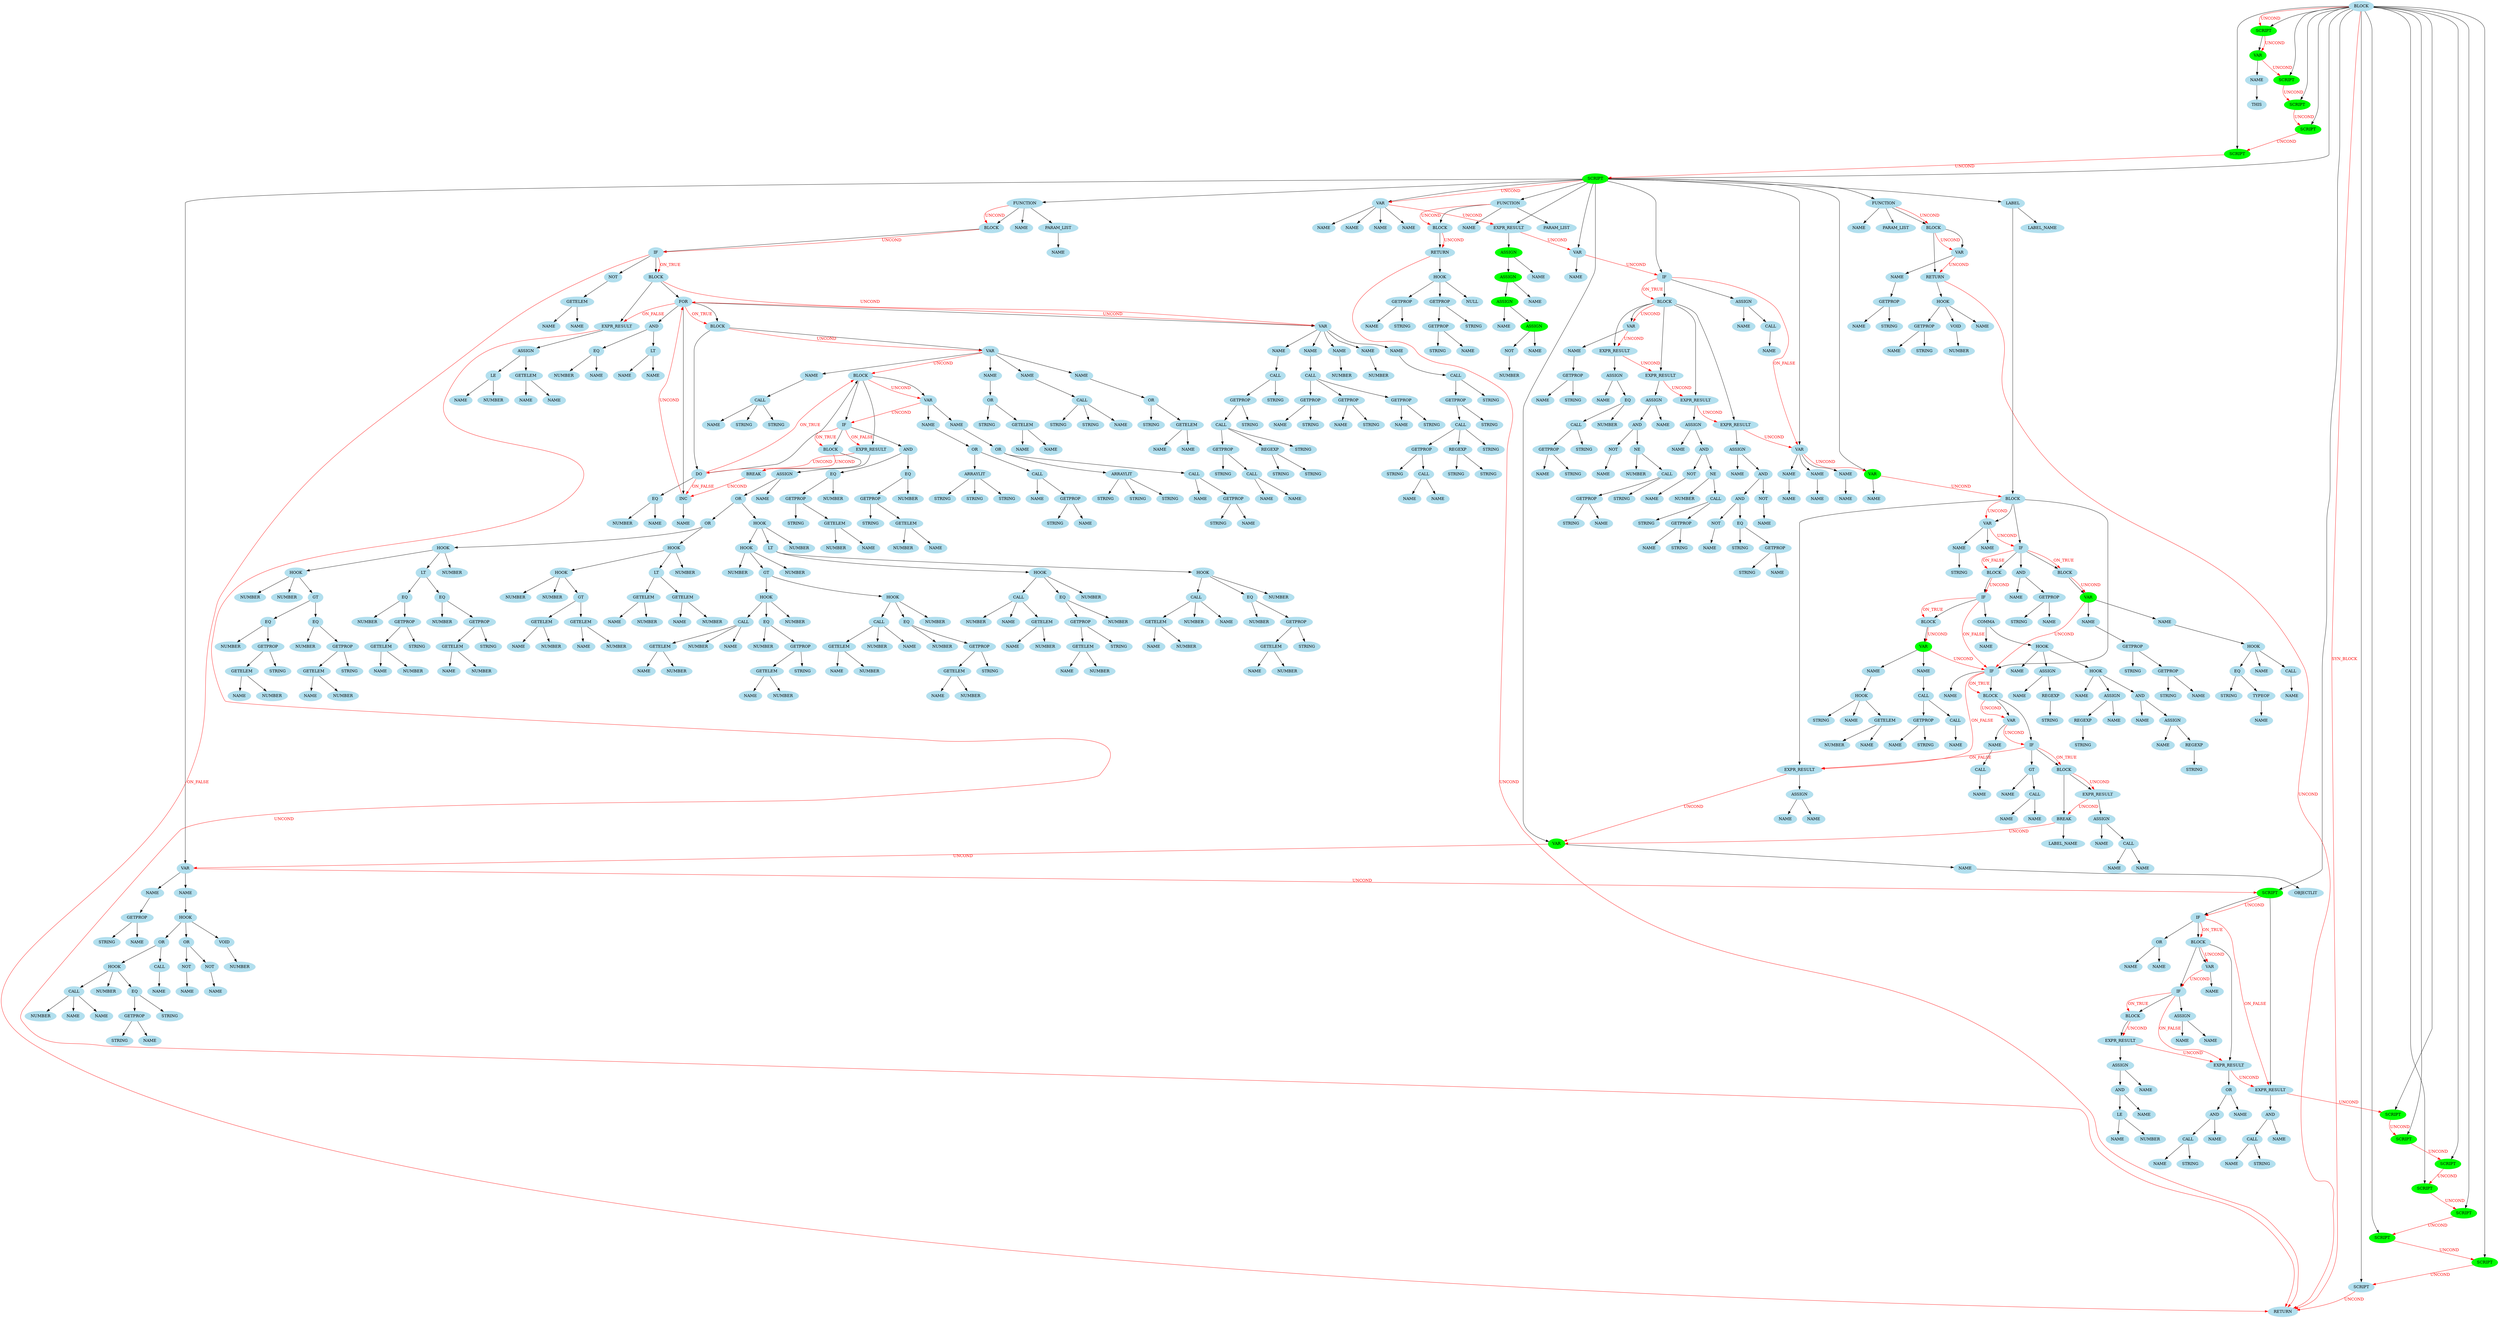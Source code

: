 digraph AST {
  node [color=lightblue2, style=filled];
  node0 [label="BLOCK"];
  node1 [label="SCRIPT" color="green"];
  node0 -> node1 [weight=1];
  node2 [label="VAR" color="green"];
  node1 -> node2 [weight=1];
  node3 [label="NAME"];
  node2 -> node3 [weight=1];
  node4 [label="THIS"];
  node3 -> node4 [weight=1];
  node5 [label="SCRIPT" color="green"];
  node2 -> node5 [label="UNCOND", fontcolor="red", weight=0.01, color="red"];
  node1 -> node2 [label="UNCOND", fontcolor="red", weight=0.01, color="red"];
  node0 -> node5 [weight=1];
  node6 [label="SCRIPT" color="green"];
  node5 -> node6 [label="UNCOND", fontcolor="red", weight=0.01, color="red"];
  node0 -> node6 [weight=1];
  node7 [label="SCRIPT" color="green"];
  node6 -> node7 [label="UNCOND", fontcolor="red", weight=0.01, color="red"];
  node0 -> node7 [weight=1];
  node8 [label="SCRIPT" color="green"];
  node7 -> node8 [label="UNCOND", fontcolor="red", weight=0.01, color="red"];
  node0 -> node8 [weight=1];
  node9 [label="SCRIPT" color="green"];
  node8 -> node9 [label="UNCOND", fontcolor="red", weight=0.01, color="red"];
  node0 -> node9 [weight=1];
  node10 [label="VAR"];
  node9 -> node10 [weight=1];
  node11 [label="NAME"];
  node10 -> node11 [weight=1];
  node12 [label="NAME"];
  node10 -> node12 [weight=1];
  node13 [label="NAME"];
  node10 -> node13 [weight=1];
  node14 [label="NAME"];
  node10 -> node14 [weight=1];
  node15 [label="EXPR_RESULT"];
  node10 -> node15 [label="UNCOND", fontcolor="red", weight=0.01, color="red"];
  node16 [label="FUNCTION"];
  node9 -> node16 [weight=1];
  node17 [label="NAME"];
  node16 -> node17 [weight=1];
  node18 [label="PARAM_LIST"];
  node16 -> node18 [weight=1];
  node19 [label="BLOCK"];
  node16 -> node19 [weight=1];
  node20 [label="RETURN"];
  node19 -> node20 [weight=1];
  node21 [label="HOOK"];
  node20 -> node21 [weight=1];
  node22 [label="GETPROP"];
  node21 -> node22 [weight=1];
  node23 [label="NAME"];
  node22 -> node23 [weight=1];
  node24 [label="STRING"];
  node22 -> node24 [weight=1];
  node25 [label="GETPROP"];
  node21 -> node25 [weight=1];
  node26 [label="GETPROP"];
  node25 -> node26 [weight=1];
  node27 [label="NAME"];
  node26 -> node27 [weight=1];
  node28 [label="STRING"];
  node26 -> node28 [weight=1];
  node29 [label="STRING"];
  node25 -> node29 [weight=1];
  node30 [label="NULL"];
  node21 -> node30 [weight=1];
  node20 -> RETURN [label="UNCOND", fontcolor="red", weight=0.01, color="red"];
  node19 -> node20 [label="UNCOND", fontcolor="red", weight=0.01, color="red"];
  node16 -> node19 [label="UNCOND", fontcolor="red", weight=0.01, color="red"];
  node9 -> node15 [weight=1];
  node31 [label="ASSIGN" color="green"];
  node15 -> node31 [weight=1];
  node32 [label="NAME"];
  node31 -> node32 [weight=1];
  node33 [label="ASSIGN" color="green"];
  node31 -> node33 [weight=1];
  node34 [label="NAME"];
  node33 -> node34 [weight=1];
  node35 [label="ASSIGN" color="green"];
  node33 -> node35 [weight=1];
  node36 [label="NAME"];
  node35 -> node36 [weight=1];
  node37 [label="ASSIGN" color="green"];
  node35 -> node37 [weight=1];
  node38 [label="NAME"];
  node37 -> node38 [weight=1];
  node39 [label="NOT"];
  node37 -> node39 [weight=1];
  node40 [label="NUMBER"];
  node39 -> node40 [weight=1];
  node41 [label="VAR"];
  node15 -> node41 [label="UNCOND", fontcolor="red", weight=0.01, color="red"];
  node9 -> node41 [weight=1];
  node42 [label="NAME"];
  node41 -> node42 [weight=1];
  node43 [label="IF"];
  node41 -> node43 [label="UNCOND", fontcolor="red", weight=0.01, color="red"];
  node9 -> node43 [weight=1];
  node44 [label="ASSIGN"];
  node43 -> node44 [weight=1];
  node45 [label="NAME"];
  node44 -> node45 [weight=1];
  node46 [label="CALL"];
  node44 -> node46 [weight=1];
  node47 [label="NAME"];
  node46 -> node47 [weight=1];
  node48 [label="BLOCK"];
  node43 -> node48 [weight=1];
  node49 [label="VAR"];
  node48 -> node49 [weight=1];
  node50 [label="NAME"];
  node49 -> node50 [weight=1];
  node51 [label="GETPROP"];
  node50 -> node51 [weight=1];
  node52 [label="NAME"];
  node51 -> node52 [weight=1];
  node53 [label="STRING"];
  node51 -> node53 [weight=1];
  node54 [label="EXPR_RESULT"];
  node49 -> node54 [label="UNCOND", fontcolor="red", weight=0.01, color="red"];
  node48 -> node54 [weight=1];
  node55 [label="ASSIGN"];
  node54 -> node55 [weight=1];
  node56 [label="NAME"];
  node55 -> node56 [weight=1];
  node57 [label="EQ"];
  node55 -> node57 [weight=1];
  node58 [label="NUMBER"];
  node57 -> node58 [weight=1];
  node59 [label="CALL"];
  node57 -> node59 [weight=1];
  node60 [label="GETPROP"];
  node59 -> node60 [weight=1];
  node61 [label="NAME"];
  node60 -> node61 [weight=1];
  node62 [label="STRING"];
  node60 -> node62 [weight=1];
  node63 [label="STRING"];
  node59 -> node63 [weight=1];
  node64 [label="EXPR_RESULT"];
  node54 -> node64 [label="UNCOND", fontcolor="red", weight=0.01, color="red"];
  node48 -> node64 [weight=1];
  node65 [label="ASSIGN"];
  node64 -> node65 [weight=1];
  node66 [label="NAME"];
  node65 -> node66 [weight=1];
  node67 [label="AND"];
  node65 -> node67 [weight=1];
  node68 [label="NOT"];
  node67 -> node68 [weight=1];
  node69 [label="NAME"];
  node68 -> node69 [weight=1];
  node70 [label="NE"];
  node67 -> node70 [weight=1];
  node71 [label="NUMBER"];
  node70 -> node71 [weight=1];
  node72 [label="CALL"];
  node70 -> node72 [weight=1];
  node73 [label="GETPROP"];
  node72 -> node73 [weight=1];
  node74 [label="NAME"];
  node73 -> node74 [weight=1];
  node75 [label="STRING"];
  node73 -> node75 [weight=1];
  node76 [label="STRING"];
  node72 -> node76 [weight=1];
  node77 [label="EXPR_RESULT"];
  node64 -> node77 [label="UNCOND", fontcolor="red", weight=0.01, color="red"];
  node48 -> node77 [weight=1];
  node78 [label="ASSIGN"];
  node77 -> node78 [weight=1];
  node79 [label="NAME"];
  node78 -> node79 [weight=1];
  node80 [label="AND"];
  node78 -> node80 [weight=1];
  node81 [label="NOT"];
  node80 -> node81 [weight=1];
  node82 [label="NAME"];
  node81 -> node82 [weight=1];
  node83 [label="NE"];
  node80 -> node83 [weight=1];
  node84 [label="NUMBER"];
  node83 -> node84 [weight=1];
  node85 [label="CALL"];
  node83 -> node85 [weight=1];
  node86 [label="GETPROP"];
  node85 -> node86 [weight=1];
  node87 [label="NAME"];
  node86 -> node87 [weight=1];
  node88 [label="STRING"];
  node86 -> node88 [weight=1];
  node89 [label="STRING"];
  node85 -> node89 [weight=1];
  node90 [label="EXPR_RESULT"];
  node77 -> node90 [label="UNCOND", fontcolor="red", weight=0.01, color="red"];
  node48 -> node90 [weight=1];
  node91 [label="ASSIGN"];
  node90 -> node91 [weight=1];
  node92 [label="NAME"];
  node91 -> node92 [weight=1];
  node93 [label="AND"];
  node91 -> node93 [weight=1];
  node94 [label="NOT"];
  node93 -> node94 [weight=1];
  node95 [label="NAME"];
  node94 -> node95 [weight=1];
  node96 [label="AND"];
  node93 -> node96 [weight=1];
  node97 [label="NOT"];
  node96 -> node97 [weight=1];
  node98 [label="NAME"];
  node97 -> node98 [weight=1];
  node99 [label="EQ"];
  node96 -> node99 [weight=1];
  node100 [label="STRING"];
  node99 -> node100 [weight=1];
  node101 [label="GETPROP"];
  node99 -> node101 [weight=1];
  node102 [label="NAME"];
  node101 -> node102 [weight=1];
  node103 [label="STRING"];
  node101 -> node103 [weight=1];
  node104 [label="VAR"];
  node90 -> node104 [label="UNCOND", fontcolor="red", weight=0.01, color="red"];
  node48 -> node49 [label="UNCOND", fontcolor="red", weight=0.01, color="red"];
  node43 -> node104 [label="ON_FALSE", fontcolor="red", weight=0.01, color="red"];
  node43 -> node48 [label="ON_TRUE", fontcolor="red", weight=0.01, color="red"];
  node9 -> node104 [weight=1];
  node105 [label="NAME"];
  node104 -> node105 [weight=1];
  node106 [label="NAME"];
  node105 -> node106 [weight=1];
  node107 [label="NAME"];
  node104 -> node107 [weight=1];
  node108 [label="NAME"];
  node107 -> node108 [weight=1];
  node109 [label="NAME"];
  node104 -> node109 [weight=1];
  node110 [label="NAME"];
  node109 -> node110 [weight=1];
  node111 [label="VAR" color="green"];
  node104 -> node111 [label="UNCOND", fontcolor="red", weight=0.01, color="red"];
  node112 [label="FUNCTION"];
  node9 -> node112 [weight=1];
  node113 [label="NAME"];
  node112 -> node113 [weight=1];
  node114 [label="PARAM_LIST"];
  node112 -> node114 [weight=1];
  node115 [label="BLOCK"];
  node112 -> node115 [weight=1];
  node116 [label="VAR"];
  node115 -> node116 [weight=1];
  node117 [label="NAME"];
  node116 -> node117 [weight=1];
  node118 [label="GETPROP"];
  node117 -> node118 [weight=1];
  node119 [label="NAME"];
  node118 -> node119 [weight=1];
  node120 [label="STRING"];
  node118 -> node120 [weight=1];
  node121 [label="RETURN"];
  node116 -> node121 [label="UNCOND", fontcolor="red", weight=0.01, color="red"];
  node115 -> node121 [weight=1];
  node122 [label="HOOK"];
  node121 -> node122 [weight=1];
  node123 [label="NAME"];
  node122 -> node123 [weight=1];
  node124 [label="GETPROP"];
  node122 -> node124 [weight=1];
  node125 [label="NAME"];
  node124 -> node125 [weight=1];
  node126 [label="STRING"];
  node124 -> node126 [weight=1];
  node127 [label="VOID"];
  node122 -> node127 [weight=1];
  node128 [label="NUMBER"];
  node127 -> node128 [weight=1];
  node121 -> RETURN [label="UNCOND", fontcolor="red", weight=0.01, color="red"];
  node115 -> node116 [label="UNCOND", fontcolor="red", weight=0.01, color="red"];
  node112 -> node115 [label="UNCOND", fontcolor="red", weight=0.01, color="red"];
  node9 -> node111 [weight=1];
  node129 [label="NAME"];
  node111 -> node129 [weight=1];
  node130 [label="BLOCK"];
  node111 -> node130 [label="UNCOND", fontcolor="red", weight=0.01, color="red"];
  node131 [label="LABEL"];
  node9 -> node131 [weight=1];
  node132 [label="LABEL_NAME"];
  node131 -> node132 [weight=1];
  node131 -> node130 [weight=1];
  node133 [label="VAR"];
  node130 -> node133 [weight=1];
  node134 [label="NAME"];
  node133 -> node134 [weight=1];
  node135 [label="STRING"];
  node134 -> node135 [weight=1];
  node136 [label="NAME"];
  node133 -> node136 [weight=1];
  node137 [label="IF"];
  node133 -> node137 [label="UNCOND", fontcolor="red", weight=0.01, color="red"];
  node130 -> node137 [weight=1];
  node138 [label="AND"];
  node137 -> node138 [weight=1];
  node139 [label="NAME"];
  node138 -> node139 [weight=1];
  node140 [label="GETPROP"];
  node138 -> node140 [weight=1];
  node141 [label="NAME"];
  node140 -> node141 [weight=1];
  node142 [label="STRING"];
  node140 -> node142 [weight=1];
  node143 [label="BLOCK"];
  node137 -> node143 [weight=1];
  node144 [label="VAR" color="green"];
  node143 -> node144 [weight=1];
  node145 [label="NAME"];
  node144 -> node145 [weight=1];
  node146 [label="GETPROP"];
  node145 -> node146 [weight=1];
  node147 [label="GETPROP"];
  node146 -> node147 [weight=1];
  node148 [label="NAME"];
  node147 -> node148 [weight=1];
  node149 [label="STRING"];
  node147 -> node149 [weight=1];
  node150 [label="STRING"];
  node146 -> node150 [weight=1];
  node151 [label="NAME"];
  node144 -> node151 [weight=1];
  node152 [label="HOOK"];
  node151 -> node152 [weight=1];
  node153 [label="EQ"];
  node152 -> node153 [weight=1];
  node154 [label="STRING"];
  node153 -> node154 [weight=1];
  node155 [label="TYPEOF"];
  node153 -> node155 [weight=1];
  node156 [label="NAME"];
  node155 -> node156 [weight=1];
  node157 [label="CALL"];
  node152 -> node157 [weight=1];
  node158 [label="NAME"];
  node157 -> node158 [weight=1];
  node159 [label="NAME"];
  node152 -> node159 [weight=1];
  node160 [label="IF"];
  node144 -> node160 [label="UNCOND", fontcolor="red", weight=0.01, color="red"];
  node143 -> node144 [label="UNCOND", fontcolor="red", weight=0.01, color="red"];
  node161 [label="BLOCK"];
  node137 -> node161 [weight=1];
  node162 [label="IF"];
  node161 -> node162 [weight=1];
  node163 [label="COMMA"];
  node162 -> node163 [weight=1];
  node164 [label="HOOK"];
  node163 -> node164 [weight=1];
  node165 [label="NAME"];
  node164 -> node165 [weight=1];
  node166 [label="ASSIGN"];
  node164 -> node166 [weight=1];
  node167 [label="NAME"];
  node166 -> node167 [weight=1];
  node168 [label="REGEXP"];
  node166 -> node168 [weight=1];
  node169 [label="STRING"];
  node168 -> node169 [weight=1];
  node170 [label="HOOK"];
  node164 -> node170 [weight=1];
  node171 [label="NAME"];
  node170 -> node171 [weight=1];
  node172 [label="ASSIGN"];
  node170 -> node172 [weight=1];
  node173 [label="NAME"];
  node172 -> node173 [weight=1];
  node174 [label="REGEXP"];
  node172 -> node174 [weight=1];
  node175 [label="STRING"];
  node174 -> node175 [weight=1];
  node176 [label="AND"];
  node170 -> node176 [weight=1];
  node177 [label="NAME"];
  node176 -> node177 [weight=1];
  node178 [label="ASSIGN"];
  node176 -> node178 [weight=1];
  node179 [label="NAME"];
  node178 -> node179 [weight=1];
  node180 [label="REGEXP"];
  node178 -> node180 [weight=1];
  node181 [label="STRING"];
  node180 -> node181 [weight=1];
  node182 [label="NAME"];
  node163 -> node182 [weight=1];
  node183 [label="BLOCK"];
  node162 -> node183 [weight=1];
  node184 [label="VAR" color="green"];
  node183 -> node184 [weight=1];
  node185 [label="NAME"];
  node184 -> node185 [weight=1];
  node186 [label="CALL"];
  node185 -> node186 [weight=1];
  node187 [label="GETPROP"];
  node186 -> node187 [weight=1];
  node188 [label="NAME"];
  node187 -> node188 [weight=1];
  node189 [label="STRING"];
  node187 -> node189 [weight=1];
  node190 [label="CALL"];
  node186 -> node190 [weight=1];
  node191 [label="NAME"];
  node190 -> node191 [weight=1];
  node192 [label="NAME"];
  node184 -> node192 [weight=1];
  node193 [label="HOOK"];
  node192 -> node193 [weight=1];
  node194 [label="NAME"];
  node193 -> node194 [weight=1];
  node195 [label="GETELEM"];
  node193 -> node195 [weight=1];
  node196 [label="NAME"];
  node195 -> node196 [weight=1];
  node197 [label="NUMBER"];
  node195 -> node197 [weight=1];
  node198 [label="STRING"];
  node193 -> node198 [weight=1];
  node184 -> node160 [label="UNCOND", fontcolor="red", weight=0.01, color="red"];
  node183 -> node184 [label="UNCOND", fontcolor="red", weight=0.01, color="red"];
  node162 -> node160 [label="ON_FALSE", fontcolor="red", weight=0.01, color="red"];
  node162 -> node183 [label="ON_TRUE", fontcolor="red", weight=0.01, color="red"];
  node161 -> node162 [label="UNCOND", fontcolor="red", weight=0.01, color="red"];
  node137 -> node143 [label="ON_TRUE", fontcolor="red", weight=0.01, color="red"];
  node137 -> node161 [label="ON_FALSE", fontcolor="red", weight=0.01, color="red"];
  node130 -> node160 [weight=1];
  node199 [label="NAME"];
  node160 -> node199 [weight=1];
  node200 [label="BLOCK"];
  node160 -> node200 [weight=1];
  node201 [label="VAR"];
  node200 -> node201 [weight=1];
  node202 [label="NAME"];
  node201 -> node202 [weight=1];
  node203 [label="CALL"];
  node202 -> node203 [weight=1];
  node204 [label="NAME"];
  node203 -> node204 [weight=1];
  node205 [label="IF"];
  node201 -> node205 [label="UNCOND", fontcolor="red", weight=0.01, color="red"];
  node200 -> node205 [weight=1];
  node206 [label="GT"];
  node205 -> node206 [weight=1];
  node207 [label="NAME"];
  node206 -> node207 [weight=1];
  node208 [label="CALL"];
  node206 -> node208 [weight=1];
  node209 [label="NAME"];
  node208 -> node209 [weight=1];
  node210 [label="NAME"];
  node208 -> node210 [weight=1];
  node211 [label="BLOCK"];
  node205 -> node211 [weight=1];
  node212 [label="EXPR_RESULT"];
  node211 -> node212 [weight=1];
  node213 [label="ASSIGN"];
  node212 -> node213 [weight=1];
  node214 [label="NAME"];
  node213 -> node214 [weight=1];
  node215 [label="CALL"];
  node213 -> node215 [weight=1];
  node216 [label="NAME"];
  node215 -> node216 [weight=1];
  node217 [label="NAME"];
  node215 -> node217 [weight=1];
  node218 [label="BREAK"];
  node212 -> node218 [label="UNCOND", fontcolor="red", weight=0.01, color="red"];
  node211 -> node218 [weight=1];
  node219 [label="LABEL_NAME"];
  node218 -> node219 [weight=1];
  node220 [label="VAR" color="green"];
  node218 -> node220 [label="UNCOND", fontcolor="red", weight=0.01, color="red"];
  node211 -> node212 [label="UNCOND", fontcolor="red", weight=0.01, color="red"];
  node221 [label="EXPR_RESULT"];
  node205 -> node211 [label="ON_TRUE", fontcolor="red", weight=0.01, color="red"];
  node205 -> node221 [label="ON_FALSE", fontcolor="red", weight=0.01, color="red"];
  node200 -> node201 [label="UNCOND", fontcolor="red", weight=0.01, color="red"];
  node160 -> node200 [label="ON_TRUE", fontcolor="red", weight=0.01, color="red"];
  node160 -> node221 [label="ON_FALSE", fontcolor="red", weight=0.01, color="red"];
  node130 -> node221 [weight=1];
  node222 [label="ASSIGN"];
  node221 -> node222 [weight=1];
  node223 [label="NAME"];
  node222 -> node223 [weight=1];
  node224 [label="NAME"];
  node222 -> node224 [weight=1];
  node221 -> node220 [label="UNCOND", fontcolor="red", weight=0.01, color="red"];
  node130 -> node133 [label="UNCOND", fontcolor="red", weight=0.01, color="red"];
  node9 -> node220 [weight=1];
  node225 [label="NAME"];
  node220 -> node225 [weight=1];
  node226 [label="OBJECTLIT"];
  node225 -> node226 [weight=1];
  node227 [label="VAR"];
  node220 -> node227 [label="UNCOND", fontcolor="red", weight=0.01, color="red"];
  node228 [label="FUNCTION"];
  node9 -> node228 [weight=1];
  node229 [label="NAME"];
  node228 -> node229 [weight=1];
  node230 [label="PARAM_LIST"];
  node228 -> node230 [weight=1];
  node231 [label="NAME"];
  node230 -> node231 [weight=1];
  node232 [label="BLOCK"];
  node228 -> node232 [weight=1];
  node233 [label="IF"];
  node232 -> node233 [weight=1];
  node234 [label="NOT"];
  node233 -> node234 [weight=1];
  node235 [label="GETELEM"];
  node234 -> node235 [weight=1];
  node236 [label="NAME"];
  node235 -> node236 [weight=1];
  node237 [label="NAME"];
  node235 -> node237 [weight=1];
  node238 [label="BLOCK"];
  node233 -> node238 [weight=1];
  node239 [label="FOR"];
  node238 -> node239 [weight=1];
  node240 [label="VAR"];
  node239 -> node240 [weight=1];
  node241 [label="NAME"];
  node240 -> node241 [weight=1];
  node242 [label="NUMBER"];
  node241 -> node242 [weight=1];
  node243 [label="NAME"];
  node240 -> node243 [weight=1];
  node244 [label="CALL"];
  node243 -> node244 [weight=1];
  node245 [label="GETPROP"];
  node244 -> node245 [weight=1];
  node246 [label="CALL"];
  node245 -> node246 [weight=1];
  node247 [label="GETPROP"];
  node246 -> node247 [weight=1];
  node248 [label="CALL"];
  node247 -> node248 [weight=1];
  node249 [label="NAME"];
  node248 -> node249 [weight=1];
  node250 [label="NAME"];
  node248 -> node250 [weight=1];
  node251 [label="STRING"];
  node247 -> node251 [weight=1];
  node252 [label="REGEXP"];
  node246 -> node252 [weight=1];
  node253 [label="STRING"];
  node252 -> node253 [weight=1];
  node254 [label="STRING"];
  node252 -> node254 [weight=1];
  node255 [label="STRING"];
  node246 -> node255 [weight=1];
  node256 [label="STRING"];
  node245 -> node256 [weight=1];
  node257 [label="STRING"];
  node244 -> node257 [weight=1];
  node258 [label="NAME"];
  node240 -> node258 [weight=1];
  node259 [label="CALL"];
  node258 -> node259 [weight=1];
  node260 [label="GETPROP"];
  node259 -> node260 [weight=1];
  node261 [label="CALL"];
  node260 -> node261 [weight=1];
  node262 [label="GETPROP"];
  node261 -> node262 [weight=1];
  node263 [label="CALL"];
  node262 -> node263 [weight=1];
  node264 [label="NAME"];
  node263 -> node264 [weight=1];
  node265 [label="NAME"];
  node263 -> node265 [weight=1];
  node266 [label="STRING"];
  node262 -> node266 [weight=1];
  node267 [label="REGEXP"];
  node261 -> node267 [weight=1];
  node268 [label="STRING"];
  node267 -> node268 [weight=1];
  node269 [label="STRING"];
  node267 -> node269 [weight=1];
  node270 [label="STRING"];
  node261 -> node270 [weight=1];
  node271 [label="STRING"];
  node260 -> node271 [weight=1];
  node272 [label="STRING"];
  node259 -> node272 [weight=1];
  node273 [label="NAME"];
  node240 -> node273 [weight=1];
  node274 [label="CALL"];
  node273 -> node274 [weight=1];
  node275 [label="GETPROP"];
  node274 -> node275 [weight=1];
  node276 [label="NAME"];
  node275 -> node276 [weight=1];
  node277 [label="STRING"];
  node275 -> node277 [weight=1];
  node278 [label="GETPROP"];
  node274 -> node278 [weight=1];
  node279 [label="NAME"];
  node278 -> node279 [weight=1];
  node280 [label="STRING"];
  node278 -> node280 [weight=1];
  node281 [label="GETPROP"];
  node274 -> node281 [weight=1];
  node282 [label="NAME"];
  node281 -> node282 [weight=1];
  node283 [label="STRING"];
  node281 -> node283 [weight=1];
  node284 [label="NAME"];
  node240 -> node284 [weight=1];
  node285 [label="NUMBER"];
  node284 -> node285 [weight=1];
  node240 -> node239 [label="UNCOND", fontcolor="red", weight=0.01, color="red"];
  node286 [label="AND"];
  node239 -> node286 [weight=1];
  node287 [label="EQ"];
  node286 -> node287 [weight=1];
  node288 [label="NUMBER"];
  node287 -> node288 [weight=1];
  node289 [label="NAME"];
  node287 -> node289 [weight=1];
  node290 [label="LT"];
  node286 -> node290 [weight=1];
  node291 [label="NAME"];
  node290 -> node291 [weight=1];
  node292 [label="NAME"];
  node290 -> node292 [weight=1];
  node293 [label="INC"];
  node239 -> node293 [weight=1];
  node294 [label="NAME"];
  node293 -> node294 [weight=1];
  node293 -> node239 [label="UNCOND", fontcolor="red", weight=0.01, color="red"];
  node295 [label="BLOCK"];
  node239 -> node295 [weight=1];
  node296 [label="VAR"];
  node295 -> node296 [weight=1];
  node297 [label="NAME"];
  node296 -> node297 [weight=1];
  node298 [label="OR"];
  node297 -> node298 [weight=1];
  node299 [label="GETELEM"];
  node298 -> node299 [weight=1];
  node300 [label="NAME"];
  node299 -> node300 [weight=1];
  node301 [label="NAME"];
  node299 -> node301 [weight=1];
  node302 [label="STRING"];
  node298 -> node302 [weight=1];
  node303 [label="NAME"];
  node296 -> node303 [weight=1];
  node304 [label="OR"];
  node303 -> node304 [weight=1];
  node305 [label="GETELEM"];
  node304 -> node305 [weight=1];
  node306 [label="NAME"];
  node305 -> node306 [weight=1];
  node307 [label="NAME"];
  node305 -> node307 [weight=1];
  node308 [label="STRING"];
  node304 -> node308 [weight=1];
  node309 [label="NAME"];
  node296 -> node309 [weight=1];
  node310 [label="CALL"];
  node309 -> node310 [weight=1];
  node311 [label="NAME"];
  node310 -> node311 [weight=1];
  node312 [label="STRING"];
  node310 -> node312 [weight=1];
  node313 [label="STRING"];
  node310 -> node313 [weight=1];
  node314 [label="NAME"];
  node296 -> node314 [weight=1];
  node315 [label="CALL"];
  node314 -> node315 [weight=1];
  node316 [label="NAME"];
  node315 -> node316 [weight=1];
  node317 [label="STRING"];
  node315 -> node317 [weight=1];
  node318 [label="STRING"];
  node315 -> node318 [weight=1];
  node319 [label="BLOCK"];
  node296 -> node319 [label="UNCOND", fontcolor="red", weight=0.01, color="red"];
  node320 [label="DO"];
  node295 -> node320 [weight=1];
  node320 -> node319 [weight=1];
  node321 [label="VAR"];
  node319 -> node321 [weight=1];
  node322 [label="NAME"];
  node321 -> node322 [weight=1];
  node323 [label="OR"];
  node322 -> node323 [weight=1];
  node324 [label="CALL"];
  node323 -> node324 [weight=1];
  node325 [label="GETPROP"];
  node324 -> node325 [weight=1];
  node326 [label="NAME"];
  node325 -> node326 [weight=1];
  node327 [label="STRING"];
  node325 -> node327 [weight=1];
  node328 [label="NAME"];
  node324 -> node328 [weight=1];
  node329 [label="ARRAYLIT"];
  node323 -> node329 [weight=1];
  node330 [label="STRING"];
  node329 -> node330 [weight=1];
  node331 [label="STRING"];
  node329 -> node331 [weight=1];
  node332 [label="STRING"];
  node329 -> node332 [weight=1];
  node333 [label="NAME"];
  node321 -> node333 [weight=1];
  node334 [label="OR"];
  node333 -> node334 [weight=1];
  node335 [label="CALL"];
  node334 -> node335 [weight=1];
  node336 [label="GETPROP"];
  node335 -> node336 [weight=1];
  node337 [label="NAME"];
  node336 -> node337 [weight=1];
  node338 [label="STRING"];
  node336 -> node338 [weight=1];
  node339 [label="NAME"];
  node335 -> node339 [weight=1];
  node340 [label="ARRAYLIT"];
  node334 -> node340 [weight=1];
  node341 [label="STRING"];
  node340 -> node341 [weight=1];
  node342 [label="STRING"];
  node340 -> node342 [weight=1];
  node343 [label="STRING"];
  node340 -> node343 [weight=1];
  node344 [label="IF"];
  node321 -> node344 [label="UNCOND", fontcolor="red", weight=0.01, color="red"];
  node319 -> node344 [weight=1];
  node345 [label="AND"];
  node344 -> node345 [weight=1];
  node346 [label="EQ"];
  node345 -> node346 [weight=1];
  node347 [label="NUMBER"];
  node346 -> node347 [weight=1];
  node348 [label="GETPROP"];
  node346 -> node348 [weight=1];
  node349 [label="GETELEM"];
  node348 -> node349 [weight=1];
  node350 [label="NAME"];
  node349 -> node350 [weight=1];
  node351 [label="NUMBER"];
  node349 -> node351 [weight=1];
  node352 [label="STRING"];
  node348 -> node352 [weight=1];
  node353 [label="EQ"];
  node345 -> node353 [weight=1];
  node354 [label="NUMBER"];
  node353 -> node354 [weight=1];
  node355 [label="GETPROP"];
  node353 -> node355 [weight=1];
  node356 [label="GETELEM"];
  node355 -> node356 [weight=1];
  node357 [label="NAME"];
  node356 -> node357 [weight=1];
  node358 [label="NUMBER"];
  node356 -> node358 [weight=1];
  node359 [label="STRING"];
  node355 -> node359 [weight=1];
  node360 [label="BLOCK"];
  node344 -> node360 [weight=1];
  node361 [label="BREAK"];
  node360 -> node361 [weight=1];
  node361 -> node293 [label="UNCOND", fontcolor="red", weight=0.01, color="red"];
  node360 -> node361 [label="UNCOND", fontcolor="red", weight=0.01, color="red"];
  node362 [label="EXPR_RESULT"];
  node344 -> node360 [label="ON_TRUE", fontcolor="red", weight=0.01, color="red"];
  node344 -> node362 [label="ON_FALSE", fontcolor="red", weight=0.01, color="red"];
  node319 -> node362 [weight=1];
  node363 [label="ASSIGN"];
  node362 -> node363 [weight=1];
  node364 [label="NAME"];
  node363 -> node364 [weight=1];
  node365 [label="OR"];
  node363 -> node365 [weight=1];
  node366 [label="HOOK"];
  node365 -> node366 [weight=1];
  node367 [label="LT"];
  node366 -> node367 [weight=1];
  node368 [label="HOOK"];
  node367 -> node368 [weight=1];
  node369 [label="EQ"];
  node368 -> node369 [weight=1];
  node370 [label="NUMBER"];
  node369 -> node370 [weight=1];
  node371 [label="GETPROP"];
  node369 -> node371 [weight=1];
  node372 [label="GETELEM"];
  node371 -> node372 [weight=1];
  node373 [label="NAME"];
  node372 -> node373 [weight=1];
  node374 [label="NUMBER"];
  node372 -> node374 [weight=1];
  node375 [label="STRING"];
  node371 -> node375 [weight=1];
  node376 [label="NUMBER"];
  node368 -> node376 [weight=1];
  node377 [label="CALL"];
  node368 -> node377 [weight=1];
  node378 [label="NAME"];
  node377 -> node378 [weight=1];
  node379 [label="GETELEM"];
  node377 -> node379 [weight=1];
  node380 [label="NAME"];
  node379 -> node380 [weight=1];
  node381 [label="NUMBER"];
  node379 -> node381 [weight=1];
  node382 [label="NUMBER"];
  node377 -> node382 [weight=1];
  node383 [label="HOOK"];
  node367 -> node383 [weight=1];
  node384 [label="EQ"];
  node383 -> node384 [weight=1];
  node385 [label="NUMBER"];
  node384 -> node385 [weight=1];
  node386 [label="GETPROP"];
  node384 -> node386 [weight=1];
  node387 [label="GETELEM"];
  node386 -> node387 [weight=1];
  node388 [label="NAME"];
  node387 -> node388 [weight=1];
  node389 [label="NUMBER"];
  node387 -> node389 [weight=1];
  node390 [label="STRING"];
  node386 -> node390 [weight=1];
  node391 [label="NUMBER"];
  node383 -> node391 [weight=1];
  node392 [label="CALL"];
  node383 -> node392 [weight=1];
  node393 [label="NAME"];
  node392 -> node393 [weight=1];
  node394 [label="GETELEM"];
  node392 -> node394 [weight=1];
  node395 [label="NAME"];
  node394 -> node395 [weight=1];
  node396 [label="NUMBER"];
  node394 -> node396 [weight=1];
  node397 [label="NUMBER"];
  node392 -> node397 [weight=1];
  node398 [label="NUMBER"];
  node366 -> node398 [weight=1];
  node399 [label="HOOK"];
  node366 -> node399 [weight=1];
  node400 [label="GT"];
  node399 -> node400 [weight=1];
  node401 [label="HOOK"];
  node400 -> node401 [weight=1];
  node402 [label="EQ"];
  node401 -> node402 [weight=1];
  node403 [label="NUMBER"];
  node402 -> node403 [weight=1];
  node404 [label="GETPROP"];
  node402 -> node404 [weight=1];
  node405 [label="GETELEM"];
  node404 -> node405 [weight=1];
  node406 [label="NAME"];
  node405 -> node406 [weight=1];
  node407 [label="NUMBER"];
  node405 -> node407 [weight=1];
  node408 [label="STRING"];
  node404 -> node408 [weight=1];
  node409 [label="NUMBER"];
  node401 -> node409 [weight=1];
  node410 [label="CALL"];
  node401 -> node410 [weight=1];
  node411 [label="NAME"];
  node410 -> node411 [weight=1];
  node412 [label="GETELEM"];
  node410 -> node412 [weight=1];
  node413 [label="NAME"];
  node412 -> node413 [weight=1];
  node414 [label="NUMBER"];
  node412 -> node414 [weight=1];
  node415 [label="NUMBER"];
  node410 -> node415 [weight=1];
  node416 [label="HOOK"];
  node400 -> node416 [weight=1];
  node417 [label="EQ"];
  node416 -> node417 [weight=1];
  node418 [label="NUMBER"];
  node417 -> node418 [weight=1];
  node419 [label="GETPROP"];
  node417 -> node419 [weight=1];
  node420 [label="GETELEM"];
  node419 -> node420 [weight=1];
  node421 [label="NAME"];
  node420 -> node421 [weight=1];
  node422 [label="NUMBER"];
  node420 -> node422 [weight=1];
  node423 [label="STRING"];
  node419 -> node423 [weight=1];
  node424 [label="NUMBER"];
  node416 -> node424 [weight=1];
  node425 [label="CALL"];
  node416 -> node425 [weight=1];
  node426 [label="NAME"];
  node425 -> node426 [weight=1];
  node427 [label="GETELEM"];
  node425 -> node427 [weight=1];
  node428 [label="NAME"];
  node427 -> node428 [weight=1];
  node429 [label="NUMBER"];
  node427 -> node429 [weight=1];
  node430 [label="NUMBER"];
  node425 -> node430 [weight=1];
  node431 [label="NUMBER"];
  node399 -> node431 [weight=1];
  node432 [label="NUMBER"];
  node399 -> node432 [weight=1];
  node433 [label="OR"];
  node365 -> node433 [weight=1];
  node434 [label="HOOK"];
  node433 -> node434 [weight=1];
  node435 [label="LT"];
  node434 -> node435 [weight=1];
  node436 [label="EQ"];
  node435 -> node436 [weight=1];
  node437 [label="NUMBER"];
  node436 -> node437 [weight=1];
  node438 [label="GETPROP"];
  node436 -> node438 [weight=1];
  node439 [label="GETELEM"];
  node438 -> node439 [weight=1];
  node440 [label="NAME"];
  node439 -> node440 [weight=1];
  node441 [label="NUMBER"];
  node439 -> node441 [weight=1];
  node442 [label="STRING"];
  node438 -> node442 [weight=1];
  node443 [label="EQ"];
  node435 -> node443 [weight=1];
  node444 [label="NUMBER"];
  node443 -> node444 [weight=1];
  node445 [label="GETPROP"];
  node443 -> node445 [weight=1];
  node446 [label="GETELEM"];
  node445 -> node446 [weight=1];
  node447 [label="NAME"];
  node446 -> node447 [weight=1];
  node448 [label="NUMBER"];
  node446 -> node448 [weight=1];
  node449 [label="STRING"];
  node445 -> node449 [weight=1];
  node450 [label="NUMBER"];
  node434 -> node450 [weight=1];
  node451 [label="HOOK"];
  node434 -> node451 [weight=1];
  node452 [label="GT"];
  node451 -> node452 [weight=1];
  node453 [label="EQ"];
  node452 -> node453 [weight=1];
  node454 [label="NUMBER"];
  node453 -> node454 [weight=1];
  node455 [label="GETPROP"];
  node453 -> node455 [weight=1];
  node456 [label="GETELEM"];
  node455 -> node456 [weight=1];
  node457 [label="NAME"];
  node456 -> node457 [weight=1];
  node458 [label="NUMBER"];
  node456 -> node458 [weight=1];
  node459 [label="STRING"];
  node455 -> node459 [weight=1];
  node460 [label="EQ"];
  node452 -> node460 [weight=1];
  node461 [label="NUMBER"];
  node460 -> node461 [weight=1];
  node462 [label="GETPROP"];
  node460 -> node462 [weight=1];
  node463 [label="GETELEM"];
  node462 -> node463 [weight=1];
  node464 [label="NAME"];
  node463 -> node464 [weight=1];
  node465 [label="NUMBER"];
  node463 -> node465 [weight=1];
  node466 [label="STRING"];
  node462 -> node466 [weight=1];
  node467 [label="NUMBER"];
  node451 -> node467 [weight=1];
  node468 [label="NUMBER"];
  node451 -> node468 [weight=1];
  node469 [label="HOOK"];
  node433 -> node469 [weight=1];
  node470 [label="LT"];
  node469 -> node470 [weight=1];
  node471 [label="GETELEM"];
  node470 -> node471 [weight=1];
  node472 [label="NAME"];
  node471 -> node472 [weight=1];
  node473 [label="NUMBER"];
  node471 -> node473 [weight=1];
  node474 [label="GETELEM"];
  node470 -> node474 [weight=1];
  node475 [label="NAME"];
  node474 -> node475 [weight=1];
  node476 [label="NUMBER"];
  node474 -> node476 [weight=1];
  node477 [label="NUMBER"];
  node469 -> node477 [weight=1];
  node478 [label="HOOK"];
  node469 -> node478 [weight=1];
  node479 [label="GT"];
  node478 -> node479 [weight=1];
  node480 [label="GETELEM"];
  node479 -> node480 [weight=1];
  node481 [label="NAME"];
  node480 -> node481 [weight=1];
  node482 [label="NUMBER"];
  node480 -> node482 [weight=1];
  node483 [label="GETELEM"];
  node479 -> node483 [weight=1];
  node484 [label="NAME"];
  node483 -> node484 [weight=1];
  node485 [label="NUMBER"];
  node483 -> node485 [weight=1];
  node486 [label="NUMBER"];
  node478 -> node486 [weight=1];
  node487 [label="NUMBER"];
  node478 -> node487 [weight=1];
  node362 -> node320 [label="UNCOND", fontcolor="red", weight=0.01, color="red"];
  node319 -> node321 [label="UNCOND", fontcolor="red", weight=0.01, color="red"];
  node488 [label="EQ"];
  node320 -> node488 [weight=1];
  node489 [label="NUMBER"];
  node488 -> node489 [weight=1];
  node490 [label="NAME"];
  node488 -> node490 [weight=1];
  node320 -> node293 [label="ON_FALSE", fontcolor="red", weight=0.01, color="red"];
  node320 -> node319 [label="ON_TRUE", fontcolor="red", weight=0.01, color="red"];
  node295 -> node296 [label="UNCOND", fontcolor="red", weight=0.01, color="red"];
  node491 [label="EXPR_RESULT"];
  node239 -> node295 [label="ON_TRUE", fontcolor="red", weight=0.01, color="red"];
  node239 -> node491 [label="ON_FALSE", fontcolor="red", weight=0.01, color="red"];
  node238 -> node491 [weight=1];
  node492 [label="ASSIGN"];
  node491 -> node492 [weight=1];
  node493 [label="GETELEM"];
  node492 -> node493 [weight=1];
  node494 [label="NAME"];
  node493 -> node494 [weight=1];
  node495 [label="NAME"];
  node493 -> node495 [weight=1];
  node496 [label="LE"];
  node492 -> node496 [weight=1];
  node497 [label="NUMBER"];
  node496 -> node497 [weight=1];
  node498 [label="NAME"];
  node496 -> node498 [weight=1];
  node491 -> RETURN [label="UNCOND", fontcolor="red", weight=0.01, color="red"];
  node238 -> node240 [label="UNCOND", fontcolor="red", weight=0.01, color="red"];
  node233 -> RETURN [label="ON_FALSE", fontcolor="red", weight=0.01, color="red"];
  node233 -> node238 [label="ON_TRUE", fontcolor="red", weight=0.01, color="red"];
  node232 -> node233 [label="UNCOND", fontcolor="red", weight=0.01, color="red"];
  node228 -> node232 [label="UNCOND", fontcolor="red", weight=0.01, color="red"];
  node9 -> node227 [weight=1];
  node499 [label="NAME"];
  node227 -> node499 [weight=1];
  node500 [label="GETPROP"];
  node499 -> node500 [weight=1];
  node501 [label="NAME"];
  node500 -> node501 [weight=1];
  node502 [label="STRING"];
  node500 -> node502 [weight=1];
  node503 [label="NAME"];
  node227 -> node503 [weight=1];
  node504 [label="HOOK"];
  node503 -> node504 [weight=1];
  node505 [label="OR"];
  node504 -> node505 [weight=1];
  node506 [label="NOT"];
  node505 -> node506 [weight=1];
  node507 [label="NAME"];
  node506 -> node507 [weight=1];
  node508 [label="NOT"];
  node505 -> node508 [weight=1];
  node509 [label="NAME"];
  node508 -> node509 [weight=1];
  node510 [label="VOID"];
  node504 -> node510 [weight=1];
  node511 [label="NUMBER"];
  node510 -> node511 [weight=1];
  node512 [label="OR"];
  node504 -> node512 [weight=1];
  node513 [label="CALL"];
  node512 -> node513 [weight=1];
  node514 [label="NAME"];
  node513 -> node514 [weight=1];
  node515 [label="HOOK"];
  node512 -> node515 [weight=1];
  node516 [label="EQ"];
  node515 -> node516 [weight=1];
  node517 [label="STRING"];
  node516 -> node517 [weight=1];
  node518 [label="GETPROP"];
  node516 -> node518 [weight=1];
  node519 [label="NAME"];
  node518 -> node519 [weight=1];
  node520 [label="STRING"];
  node518 -> node520 [weight=1];
  node521 [label="CALL"];
  node515 -> node521 [weight=1];
  node522 [label="NAME"];
  node521 -> node522 [weight=1];
  node523 [label="NAME"];
  node521 -> node523 [weight=1];
  node524 [label="NUMBER"];
  node521 -> node524 [weight=1];
  node525 [label="NUMBER"];
  node515 -> node525 [weight=1];
  node526 [label="SCRIPT" color="green"];
  node227 -> node526 [label="UNCOND", fontcolor="red", weight=0.01, color="red"];
  node9 -> node10 [label="UNCOND", fontcolor="red", weight=0.01, color="red"];
  node0 -> node526 [weight=1];
  node527 [label="IF"];
  node526 -> node527 [weight=1];
  node528 [label="OR"];
  node527 -> node528 [weight=1];
  node529 [label="NAME"];
  node528 -> node529 [weight=1];
  node530 [label="NAME"];
  node528 -> node530 [weight=1];
  node531 [label="BLOCK"];
  node527 -> node531 [weight=1];
  node532 [label="VAR"];
  node531 -> node532 [weight=1];
  node533 [label="NAME"];
  node532 -> node533 [weight=1];
  node534 [label="IF"];
  node532 -> node534 [label="UNCOND", fontcolor="red", weight=0.01, color="red"];
  node531 -> node534 [weight=1];
  node535 [label="ASSIGN"];
  node534 -> node535 [weight=1];
  node536 [label="NAME"];
  node535 -> node536 [weight=1];
  node537 [label="NAME"];
  node535 -> node537 [weight=1];
  node538 [label="BLOCK"];
  node534 -> node538 [weight=1];
  node539 [label="EXPR_RESULT"];
  node538 -> node539 [weight=1];
  node540 [label="ASSIGN"];
  node539 -> node540 [weight=1];
  node541 [label="NAME"];
  node540 -> node541 [weight=1];
  node542 [label="AND"];
  node540 -> node542 [weight=1];
  node543 [label="NAME"];
  node542 -> node543 [weight=1];
  node544 [label="LE"];
  node542 -> node544 [weight=1];
  node545 [label="NUMBER"];
  node544 -> node545 [weight=1];
  node546 [label="NAME"];
  node544 -> node546 [weight=1];
  node547 [label="EXPR_RESULT"];
  node539 -> node547 [label="UNCOND", fontcolor="red", weight=0.01, color="red"];
  node538 -> node539 [label="UNCOND", fontcolor="red", weight=0.01, color="red"];
  node534 -> node538 [label="ON_TRUE", fontcolor="red", weight=0.01, color="red"];
  node534 -> node547 [label="ON_FALSE", fontcolor="red", weight=0.01, color="red"];
  node531 -> node547 [weight=1];
  node548 [label="OR"];
  node547 -> node548 [weight=1];
  node549 [label="NAME"];
  node548 -> node549 [weight=1];
  node550 [label="AND"];
  node548 -> node550 [weight=1];
  node551 [label="NAME"];
  node550 -> node551 [weight=1];
  node552 [label="CALL"];
  node550 -> node552 [weight=1];
  node553 [label="NAME"];
  node552 -> node553 [weight=1];
  node554 [label="STRING"];
  node552 -> node554 [weight=1];
  node555 [label="EXPR_RESULT"];
  node547 -> node555 [label="UNCOND", fontcolor="red", weight=0.01, color="red"];
  node531 -> node532 [label="UNCOND", fontcolor="red", weight=0.01, color="red"];
  node527 -> node531 [label="ON_TRUE", fontcolor="red", weight=0.01, color="red"];
  node527 -> node555 [label="ON_FALSE", fontcolor="red", weight=0.01, color="red"];
  node526 -> node555 [weight=1];
  node556 [label="AND"];
  node555 -> node556 [weight=1];
  node557 [label="NAME"];
  node556 -> node557 [weight=1];
  node558 [label="CALL"];
  node556 -> node558 [weight=1];
  node559 [label="NAME"];
  node558 -> node559 [weight=1];
  node560 [label="STRING"];
  node558 -> node560 [weight=1];
  node561 [label="SCRIPT" color="green"];
  node555 -> node561 [label="UNCOND", fontcolor="red", weight=0.01, color="red"];
  node526 -> node527 [label="UNCOND", fontcolor="red", weight=0.01, color="red"];
  node0 -> node561 [weight=1];
  node562 [label="SCRIPT" color="green"];
  node561 -> node562 [label="UNCOND", fontcolor="red", weight=0.01, color="red"];
  node0 -> node562 [weight=1];
  node563 [label="SCRIPT" color="green"];
  node562 -> node563 [label="UNCOND", fontcolor="red", weight=0.01, color="red"];
  node0 -> node563 [weight=1];
  node564 [label="SCRIPT" color="green"];
  node563 -> node564 [label="UNCOND", fontcolor="red", weight=0.01, color="red"];
  node0 -> node564 [weight=1];
  node565 [label="SCRIPT" color="green"];
  node564 -> node565 [label="UNCOND", fontcolor="red", weight=0.01, color="red"];
  node0 -> node565 [weight=1];
  node566 [label="SCRIPT" color="green"];
  node565 -> node566 [label="UNCOND", fontcolor="red", weight=0.01, color="red"];
  node0 -> node566 [weight=1];
  node567 [label="SCRIPT" color="green"];
  node566 -> node567 [label="UNCOND", fontcolor="red", weight=0.01, color="red"];
  node0 -> node567 [weight=1];
  node568 [label="SCRIPT"];
  node567 -> node568 [label="UNCOND", fontcolor="red", weight=0.01, color="red"];
  node0 -> node568 [weight=1];
  node568 -> RETURN [label="UNCOND", fontcolor="red", weight=0.01, color="red"];
  node0 -> RETURN [label="SYN_BLOCK", fontcolor="red", weight=0.01, color="red"];
  node0 -> node1 [label="UNCOND", fontcolor="red", weight=0.01, color="red"];
}

